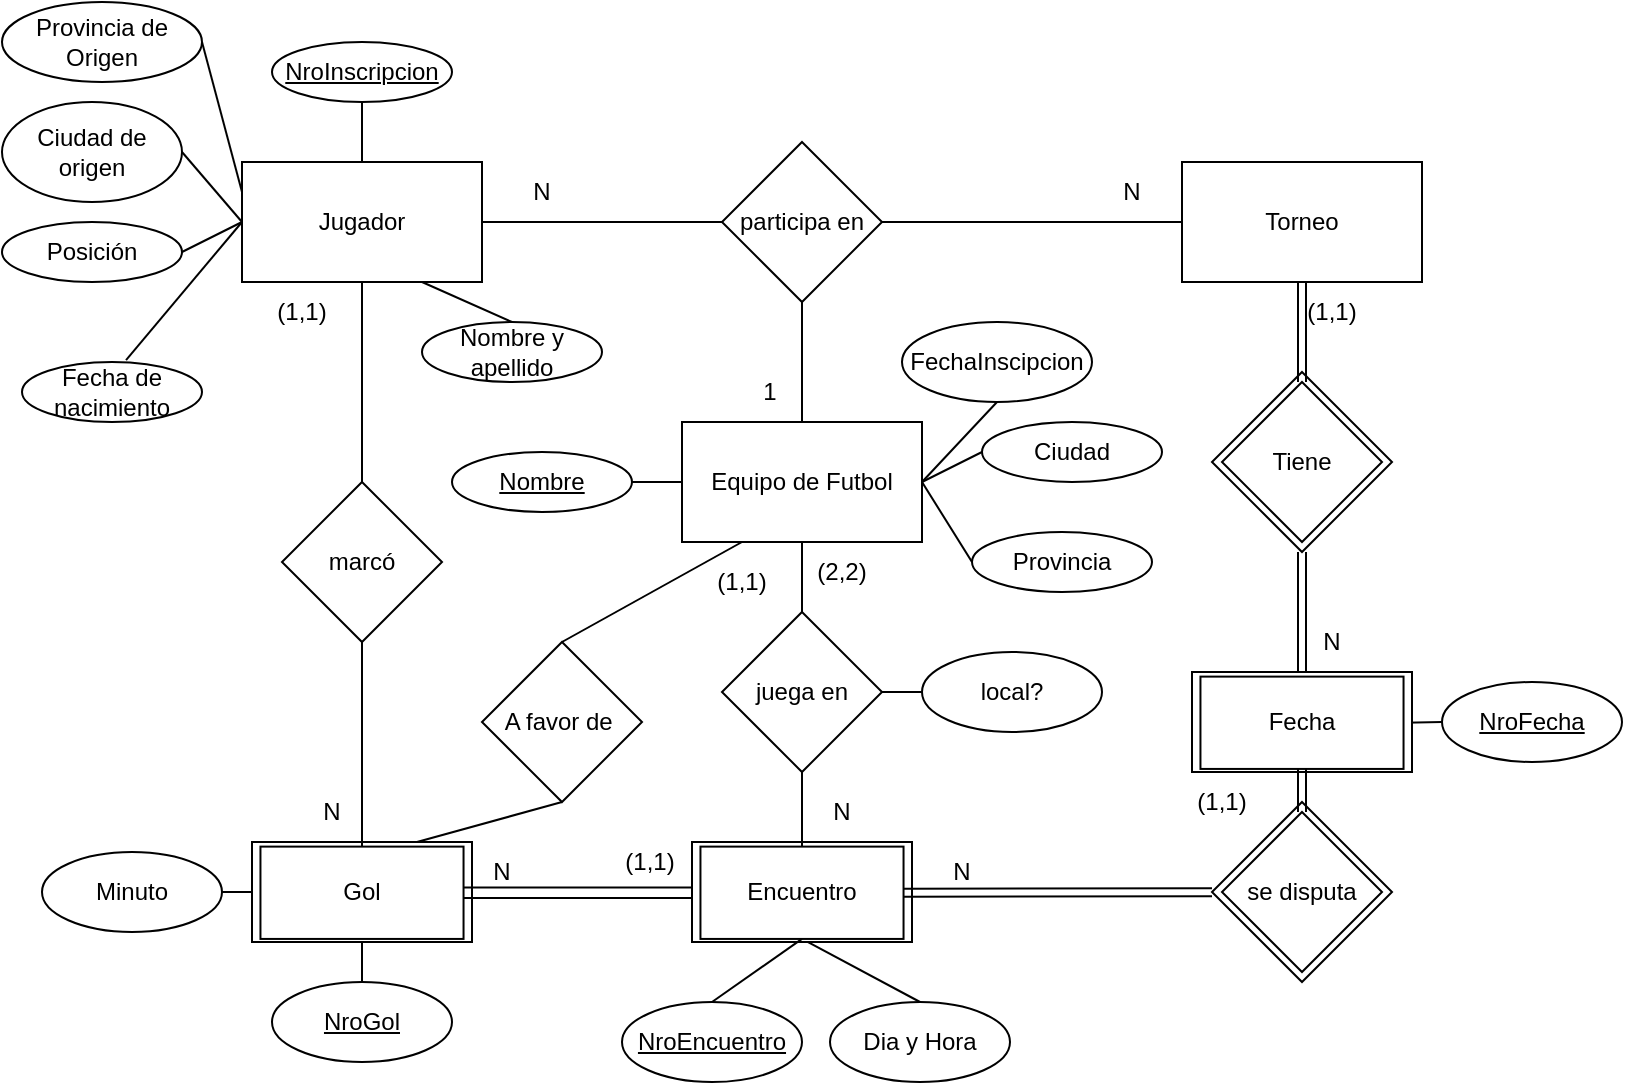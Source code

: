 <mxfile version="21.1.0" type="device">
  <diagram name="Página-1" id="syx6TanqXz7abNU1U-BA">
    <mxGraphModel dx="920" dy="377" grid="1" gridSize="10" guides="1" tooltips="1" connect="1" arrows="1" fold="1" page="1" pageScale="1" pageWidth="827" pageHeight="1169" math="0" shadow="0">
      <root>
        <mxCell id="0" />
        <mxCell id="1" parent="0" />
        <mxCell id="jLMDX9WhjYqnc2QiXSGX-3" value="" style="rhombus;whiteSpace=wrap;html=1;" parent="1" vertex="1">
          <mxGeometry x="605" y="225" width="90" height="90" as="geometry" />
        </mxCell>
        <mxCell id="nP9h4O7x623DdZkwCpyF-2" value="Equipo de Futbol" style="rounded=0;whiteSpace=wrap;html=1;" parent="1" vertex="1">
          <mxGeometry x="340" y="250" width="120" height="60" as="geometry" />
        </mxCell>
        <mxCell id="nP9h4O7x623DdZkwCpyF-3" value="Jugador" style="rounded=0;whiteSpace=wrap;html=1;" parent="1" vertex="1">
          <mxGeometry x="120" y="120" width="120" height="60" as="geometry" />
        </mxCell>
        <mxCell id="nP9h4O7x623DdZkwCpyF-4" value="Torneo" style="rounded=0;whiteSpace=wrap;html=1;" parent="1" vertex="1">
          <mxGeometry x="590" y="120" width="120" height="60" as="geometry" />
        </mxCell>
        <mxCell id="nP9h4O7x623DdZkwCpyF-6" value="participa en" style="rhombus;whiteSpace=wrap;html=1;" parent="1" vertex="1">
          <mxGeometry x="360" y="110" width="80" height="80" as="geometry" />
        </mxCell>
        <mxCell id="nP9h4O7x623DdZkwCpyF-14" value="" style="endArrow=none;html=1;rounded=0;entryX=0;entryY=0.5;entryDx=0;entryDy=0;exitX=1;exitY=0.5;exitDx=0;exitDy=0;" parent="1" source="nP9h4O7x623DdZkwCpyF-3" target="nP9h4O7x623DdZkwCpyF-6" edge="1">
          <mxGeometry width="50" height="50" relative="1" as="geometry">
            <mxPoint x="240" y="210" as="sourcePoint" />
            <mxPoint x="360" y="210" as="targetPoint" />
          </mxGeometry>
        </mxCell>
        <mxCell id="nP9h4O7x623DdZkwCpyF-23" value="&lt;u&gt;NroInscripcion&lt;/u&gt;" style="ellipse;whiteSpace=wrap;html=1;" parent="1" vertex="1">
          <mxGeometry x="135" y="60" width="90" height="30" as="geometry" />
        </mxCell>
        <mxCell id="nP9h4O7x623DdZkwCpyF-24" value="Nombre y apellido" style="ellipse;whiteSpace=wrap;html=1;" parent="1" vertex="1">
          <mxGeometry x="210" y="200" width="90" height="30" as="geometry" />
        </mxCell>
        <mxCell id="nP9h4O7x623DdZkwCpyF-25" value="Fecha de nacimiento" style="ellipse;whiteSpace=wrap;html=1;" parent="1" vertex="1">
          <mxGeometry x="10" y="220" width="90" height="30" as="geometry" />
        </mxCell>
        <mxCell id="nP9h4O7x623DdZkwCpyF-26" value="Ciudad de origen" style="ellipse;whiteSpace=wrap;html=1;" parent="1" vertex="1">
          <mxGeometry y="90" width="90" height="50" as="geometry" />
        </mxCell>
        <mxCell id="nP9h4O7x623DdZkwCpyF-27" value="Posición" style="ellipse;whiteSpace=wrap;html=1;" parent="1" vertex="1">
          <mxGeometry y="150" width="90" height="30" as="geometry" />
        </mxCell>
        <mxCell id="nP9h4O7x623DdZkwCpyF-29" value="" style="endArrow=none;html=1;rounded=0;entryX=0.5;entryY=1;entryDx=0;entryDy=0;exitX=0.5;exitY=0;exitDx=0;exitDy=0;" parent="1" source="nP9h4O7x623DdZkwCpyF-3" target="nP9h4O7x623DdZkwCpyF-23" edge="1">
          <mxGeometry width="50" height="50" relative="1" as="geometry">
            <mxPoint x="390" y="260" as="sourcePoint" />
            <mxPoint x="440" y="210" as="targetPoint" />
          </mxGeometry>
        </mxCell>
        <mxCell id="nP9h4O7x623DdZkwCpyF-30" value="" style="endArrow=none;html=1;rounded=0;entryX=0.75;entryY=1;entryDx=0;entryDy=0;exitX=0.5;exitY=0;exitDx=0;exitDy=0;" parent="1" source="nP9h4O7x623DdZkwCpyF-24" target="nP9h4O7x623DdZkwCpyF-3" edge="1">
          <mxGeometry width="50" height="50" relative="1" as="geometry">
            <mxPoint x="190" y="130" as="sourcePoint" />
            <mxPoint x="190" y="100" as="targetPoint" />
          </mxGeometry>
        </mxCell>
        <mxCell id="nP9h4O7x623DdZkwCpyF-31" value="" style="endArrow=none;html=1;rounded=0;entryX=0;entryY=0.5;entryDx=0;entryDy=0;exitX=0.578;exitY=-0.033;exitDx=0;exitDy=0;exitPerimeter=0;" parent="1" source="nP9h4O7x623DdZkwCpyF-25" target="nP9h4O7x623DdZkwCpyF-3" edge="1">
          <mxGeometry width="50" height="50" relative="1" as="geometry">
            <mxPoint x="200" y="140" as="sourcePoint" />
            <mxPoint x="200" y="110" as="targetPoint" />
          </mxGeometry>
        </mxCell>
        <mxCell id="nP9h4O7x623DdZkwCpyF-32" value="" style="endArrow=none;html=1;rounded=0;entryX=1;entryY=0.5;entryDx=0;entryDy=0;exitX=0;exitY=0.5;exitDx=0;exitDy=0;" parent="1" source="nP9h4O7x623DdZkwCpyF-3" target="nP9h4O7x623DdZkwCpyF-26" edge="1">
          <mxGeometry width="50" height="50" relative="1" as="geometry">
            <mxPoint x="210" y="150" as="sourcePoint" />
            <mxPoint x="210" y="120" as="targetPoint" />
          </mxGeometry>
        </mxCell>
        <mxCell id="nP9h4O7x623DdZkwCpyF-33" value="" style="endArrow=none;html=1;rounded=0;entryX=1;entryY=0.5;entryDx=0;entryDy=0;exitX=0;exitY=0.5;exitDx=0;exitDy=0;" parent="1" source="nP9h4O7x623DdZkwCpyF-3" target="nP9h4O7x623DdZkwCpyF-27" edge="1">
          <mxGeometry width="50" height="50" relative="1" as="geometry">
            <mxPoint x="220" y="160" as="sourcePoint" />
            <mxPoint x="220" y="130" as="targetPoint" />
          </mxGeometry>
        </mxCell>
        <mxCell id="nP9h4O7x623DdZkwCpyF-36" value="&lt;u&gt;Nombre&lt;/u&gt;" style="ellipse;whiteSpace=wrap;html=1;" parent="1" vertex="1">
          <mxGeometry x="225" y="265" width="90" height="30" as="geometry" />
        </mxCell>
        <mxCell id="nP9h4O7x623DdZkwCpyF-37" value="Ciudad" style="ellipse;whiteSpace=wrap;html=1;" parent="1" vertex="1">
          <mxGeometry x="490" y="250" width="90" height="30" as="geometry" />
        </mxCell>
        <mxCell id="nP9h4O7x623DdZkwCpyF-38" value="Provincia" style="ellipse;whiteSpace=wrap;html=1;" parent="1" vertex="1">
          <mxGeometry x="485" y="305" width="90" height="30" as="geometry" />
        </mxCell>
        <mxCell id="nP9h4O7x623DdZkwCpyF-41" value="" style="endArrow=none;html=1;rounded=0;entryX=0;entryY=0.5;entryDx=0;entryDy=0;exitX=1;exitY=0.5;exitDx=0;exitDy=0;" parent="1" source="nP9h4O7x623DdZkwCpyF-2" target="nP9h4O7x623DdZkwCpyF-37" edge="1">
          <mxGeometry width="50" height="50" relative="1" as="geometry">
            <mxPoint x="410" y="260" as="sourcePoint" />
            <mxPoint x="410" y="230" as="targetPoint" />
          </mxGeometry>
        </mxCell>
        <mxCell id="nP9h4O7x623DdZkwCpyF-42" value="" style="endArrow=none;html=1;rounded=0;entryX=0;entryY=0.5;entryDx=0;entryDy=0;exitX=1;exitY=0.5;exitDx=0;exitDy=0;" parent="1" source="nP9h4O7x623DdZkwCpyF-2" target="nP9h4O7x623DdZkwCpyF-38" edge="1">
          <mxGeometry width="50" height="50" relative="1" as="geometry">
            <mxPoint x="470" y="290" as="sourcePoint" />
            <mxPoint x="500" y="275" as="targetPoint" />
          </mxGeometry>
        </mxCell>
        <mxCell id="nP9h4O7x623DdZkwCpyF-45" value="FechaInscipcion&lt;br&gt;" style="ellipse;whiteSpace=wrap;html=1;" parent="1" vertex="1">
          <mxGeometry x="450" y="200" width="95" height="40" as="geometry" />
        </mxCell>
        <mxCell id="nP9h4O7x623DdZkwCpyF-46" value="" style="endArrow=none;html=1;rounded=0;entryX=0.5;entryY=1;entryDx=0;entryDy=0;exitX=1;exitY=0.5;exitDx=0;exitDy=0;" parent="1" target="nP9h4O7x623DdZkwCpyF-45" edge="1" source="nP9h4O7x623DdZkwCpyF-2">
          <mxGeometry width="50" height="50" relative="1" as="geometry">
            <mxPoint x="400" y="310" as="sourcePoint" />
            <mxPoint x="440" y="305" as="targetPoint" />
          </mxGeometry>
        </mxCell>
        <mxCell id="jLMDX9WhjYqnc2QiXSGX-1" value="" style="shape=link;html=1;rounded=0;entryX=0.5;entryY=1;entryDx=0;entryDy=0;exitX=0.5;exitY=0;exitDx=0;exitDy=0;" parent="1" source="jLMDX9WhjYqnc2QiXSGX-2" target="nP9h4O7x623DdZkwCpyF-4" edge="1">
          <mxGeometry width="100" relative="1" as="geometry">
            <mxPoint x="600" y="225" as="sourcePoint" />
            <mxPoint x="650" y="215.0" as="targetPoint" />
          </mxGeometry>
        </mxCell>
        <mxCell id="jLMDX9WhjYqnc2QiXSGX-2" value="Tiene" style="rhombus;whiteSpace=wrap;html=1;" parent="1" vertex="1">
          <mxGeometry x="610" y="230" width="80" height="80" as="geometry" />
        </mxCell>
        <mxCell id="jLMDX9WhjYqnc2QiXSGX-28" style="edgeStyle=none;shape=connector;rounded=0;orthogonalLoop=1;jettySize=auto;html=1;exitX=0;exitY=0.5;exitDx=0;exitDy=0;labelBackgroundColor=default;strokeColor=default;fontFamily=Helvetica;fontSize=12;fontColor=default;endArrow=none;entryX=1;entryY=0.5;entryDx=0;entryDy=0;" parent="1" source="jLMDX9WhjYqnc2QiXSGX-7" target="jLMDX9WhjYqnc2QiXSGX-20" edge="1">
          <mxGeometry relative="1" as="geometry">
            <mxPoint x="870" y="310" as="targetPoint" />
          </mxGeometry>
        </mxCell>
        <mxCell id="jLMDX9WhjYqnc2QiXSGX-7" value="&lt;u&gt;NroFecha&lt;/u&gt;" style="ellipse;whiteSpace=wrap;html=1;strokeColor=default;fontFamily=Helvetica;fontSize=12;fontColor=default;fillColor=default;" parent="1" vertex="1">
          <mxGeometry x="720" y="380" width="90" height="40" as="geometry" />
        </mxCell>
        <mxCell id="jLMDX9WhjYqnc2QiXSGX-9" value="Dia y Hora" style="ellipse;whiteSpace=wrap;html=1;strokeColor=default;fontFamily=Helvetica;fontSize=12;fontColor=default;fillColor=default;" parent="1" vertex="1">
          <mxGeometry x="414" y="540" width="90" height="40" as="geometry" />
        </mxCell>
        <mxCell id="jLMDX9WhjYqnc2QiXSGX-10" value="" style="endArrow=none;html=1;rounded=0;fontFamily=Helvetica;fontSize=12;fontColor=default;entryX=0.5;entryY=0;entryDx=0;entryDy=0;exitX=0.5;exitY=1;exitDx=0;exitDy=0;" parent="1" source="q1SjCqq7xsJDzZB61bRr-15" target="jLMDX9WhjYqnc2QiXSGX-9" edge="1">
          <mxGeometry width="50" height="50" relative="1" as="geometry">
            <mxPoint x="680" y="130" as="sourcePoint" />
            <mxPoint x="725" y="130" as="targetPoint" />
          </mxGeometry>
        </mxCell>
        <mxCell id="jLMDX9WhjYqnc2QiXSGX-12" value="" style="shape=link;html=1;rounded=0;fontFamily=Helvetica;fontSize=12;fontColor=default;exitX=0.5;exitY=1;exitDx=0;exitDy=0;entryX=0.5;entryY=0;entryDx=0;entryDy=0;" parent="1" source="jLMDX9WhjYqnc2QiXSGX-3" target="jLMDX9WhjYqnc2QiXSGX-21" edge="1">
          <mxGeometry width="100" relative="1" as="geometry">
            <mxPoint x="540" y="270" as="sourcePoint" />
            <mxPoint x="600" y="370" as="targetPoint" />
          </mxGeometry>
        </mxCell>
        <mxCell id="jLMDX9WhjYqnc2QiXSGX-25" value="" style="group" parent="1" vertex="1" connectable="0">
          <mxGeometry x="595" y="375" width="110" height="50" as="geometry" />
        </mxCell>
        <mxCell id="jLMDX9WhjYqnc2QiXSGX-21" value="" style="rounded=0;whiteSpace=wrap;html=1;strokeColor=default;fontFamily=Helvetica;fontSize=12;fontColor=default;fillColor=default;" parent="jLMDX9WhjYqnc2QiXSGX-25" vertex="1">
          <mxGeometry width="110" height="50" as="geometry" />
        </mxCell>
        <mxCell id="jLMDX9WhjYqnc2QiXSGX-20" value="Fecha" style="rounded=0;whiteSpace=wrap;html=1;strokeColor=default;fontFamily=Helvetica;fontSize=12;fontColor=default;fillColor=default;" parent="jLMDX9WhjYqnc2QiXSGX-25" vertex="1">
          <mxGeometry x="4.231" y="2.308" width="101.538" height="46.154" as="geometry" />
        </mxCell>
        <mxCell id="jLMDX9WhjYqnc2QiXSGX-29" value="" style="group" parent="1" vertex="1" connectable="0">
          <mxGeometry x="125" y="460" width="110" height="50" as="geometry" />
        </mxCell>
        <mxCell id="jLMDX9WhjYqnc2QiXSGX-30" value="" style="rounded=0;whiteSpace=wrap;html=1;strokeColor=default;fontFamily=Helvetica;fontSize=12;fontColor=default;fillColor=default;" parent="jLMDX9WhjYqnc2QiXSGX-29" vertex="1">
          <mxGeometry width="110" height="50" as="geometry" />
        </mxCell>
        <mxCell id="jLMDX9WhjYqnc2QiXSGX-31" value="Gol" style="rounded=0;whiteSpace=wrap;html=1;strokeColor=default;fontFamily=Helvetica;fontSize=12;fontColor=default;fillColor=default;" parent="jLMDX9WhjYqnc2QiXSGX-29" vertex="1">
          <mxGeometry x="4.231" y="2.308" width="101.538" height="46.154" as="geometry" />
        </mxCell>
        <mxCell id="jLMDX9WhjYqnc2QiXSGX-40" value="" style="shape=link;html=1;rounded=0;fontFamily=Helvetica;fontSize=12;fontColor=default;labelBackgroundColor=default;strokeColor=default;endArrow=none;entryX=0;entryY=0.5;entryDx=0;entryDy=0;exitX=1;exitY=0.5;exitDx=0;exitDy=0;width=5.294;" parent="1" source="jLMDX9WhjYqnc2QiXSGX-31" target="q1SjCqq7xsJDzZB61bRr-15" edge="1">
          <mxGeometry width="100" relative="1" as="geometry">
            <mxPoint x="150" y="320" as="sourcePoint" />
            <mxPoint x="135" y="495" as="targetPoint" />
          </mxGeometry>
        </mxCell>
        <mxCell id="jLMDX9WhjYqnc2QiXSGX-42" style="edgeStyle=none;shape=connector;rounded=0;orthogonalLoop=1;jettySize=auto;html=1;exitX=0.5;exitY=0;exitDx=0;exitDy=0;entryX=0.5;entryY=1;entryDx=0;entryDy=0;labelBackgroundColor=default;strokeColor=default;fontFamily=Helvetica;fontSize=12;fontColor=default;endArrow=none;" parent="1" source="jLMDX9WhjYqnc2QiXSGX-41" target="jLMDX9WhjYqnc2QiXSGX-30" edge="1">
          <mxGeometry relative="1" as="geometry" />
        </mxCell>
        <mxCell id="jLMDX9WhjYqnc2QiXSGX-41" value="&lt;u&gt;NroGol&lt;/u&gt;" style="ellipse;whiteSpace=wrap;html=1;strokeColor=default;fontFamily=Helvetica;fontSize=12;fontColor=default;fillColor=default;rounded=0;" parent="1" vertex="1">
          <mxGeometry x="135" y="530" width="90" height="40" as="geometry" />
        </mxCell>
        <mxCell id="jLMDX9WhjYqnc2QiXSGX-43" value="Minuto" style="ellipse;whiteSpace=wrap;html=1;strokeColor=default;fontFamily=Helvetica;fontSize=12;fontColor=default;fillColor=default;rounded=0;" parent="1" vertex="1">
          <mxGeometry x="20" y="465" width="90" height="40" as="geometry" />
        </mxCell>
        <mxCell id="jLMDX9WhjYqnc2QiXSGX-44" style="edgeStyle=none;shape=connector;rounded=0;orthogonalLoop=1;jettySize=auto;html=1;exitX=0;exitY=0.5;exitDx=0;exitDy=0;entryX=1;entryY=0.5;entryDx=0;entryDy=0;labelBackgroundColor=default;strokeColor=default;fontFamily=Helvetica;fontSize=12;fontColor=default;endArrow=none;" parent="1" source="jLMDX9WhjYqnc2QiXSGX-30" target="jLMDX9WhjYqnc2QiXSGX-43" edge="1">
          <mxGeometry relative="1" as="geometry" />
        </mxCell>
        <mxCell id="3FyedS1p1ZvCjYf3QSC5-1" value="marcó" style="rhombus;whiteSpace=wrap;html=1;" parent="1" vertex="1">
          <mxGeometry x="140" y="280" width="80" height="80" as="geometry" />
        </mxCell>
        <mxCell id="3FyedS1p1ZvCjYf3QSC5-7" value="A favor de&amp;nbsp;" style="rhombus;whiteSpace=wrap;html=1;" parent="1" vertex="1">
          <mxGeometry x="240" y="360" width="80" height="80" as="geometry" />
        </mxCell>
        <mxCell id="3FyedS1p1ZvCjYf3QSC5-11" value="juega en" style="rhombus;whiteSpace=wrap;html=1;" parent="1" vertex="1">
          <mxGeometry x="360" y="345" width="80" height="80" as="geometry" />
        </mxCell>
        <mxCell id="3FyedS1p1ZvCjYf3QSC5-16" value="local?" style="ellipse;whiteSpace=wrap;html=1;strokeColor=default;fontFamily=Helvetica;fontSize=12;fontColor=default;fillColor=default;" parent="1" vertex="1">
          <mxGeometry x="460" y="365" width="90" height="40" as="geometry" />
        </mxCell>
        <mxCell id="q1SjCqq7xsJDzZB61bRr-4" value="" style="endArrow=none;html=1;rounded=0;fontFamily=Helvetica;fontSize=12;fontColor=default;entryX=0;entryY=0.5;entryDx=0;entryDy=0;exitX=1;exitY=0.5;exitDx=0;exitDy=0;" edge="1" parent="1" source="nP9h4O7x623DdZkwCpyF-36" target="nP9h4O7x623DdZkwCpyF-2">
          <mxGeometry width="50" height="50" relative="1" as="geometry">
            <mxPoint x="560" y="220" as="sourcePoint" />
            <mxPoint x="605" y="220" as="targetPoint" />
          </mxGeometry>
        </mxCell>
        <mxCell id="q1SjCqq7xsJDzZB61bRr-6" value="" style="endArrow=none;html=1;rounded=0;fontFamily=Helvetica;fontSize=12;fontColor=default;entryX=0;entryY=0.5;entryDx=0;entryDy=0;exitX=1;exitY=0.5;exitDx=0;exitDy=0;" edge="1" parent="1" source="nP9h4O7x623DdZkwCpyF-6" target="nP9h4O7x623DdZkwCpyF-4">
          <mxGeometry width="50" height="50" relative="1" as="geometry">
            <mxPoint x="680" y="330" as="sourcePoint" />
            <mxPoint x="725" y="330" as="targetPoint" />
          </mxGeometry>
        </mxCell>
        <mxCell id="q1SjCqq7xsJDzZB61bRr-7" value="" style="endArrow=none;html=1;rounded=0;fontFamily=Helvetica;fontSize=12;fontColor=default;entryX=0.5;entryY=0;entryDx=0;entryDy=0;exitX=0.5;exitY=1;exitDx=0;exitDy=0;" edge="1" parent="1" source="nP9h4O7x623DdZkwCpyF-6" target="nP9h4O7x623DdZkwCpyF-2">
          <mxGeometry width="50" height="50" relative="1" as="geometry">
            <mxPoint x="680" y="330" as="sourcePoint" />
            <mxPoint x="725" y="330" as="targetPoint" />
          </mxGeometry>
        </mxCell>
        <mxCell id="q1SjCqq7xsJDzZB61bRr-13" value="" style="group" vertex="1" connectable="0" parent="1">
          <mxGeometry x="345" y="460" width="110" height="50" as="geometry" />
        </mxCell>
        <mxCell id="q1SjCqq7xsJDzZB61bRr-14" value="" style="rounded=0;whiteSpace=wrap;html=1;strokeColor=default;fontFamily=Helvetica;fontSize=12;fontColor=default;fillColor=default;" vertex="1" parent="q1SjCqq7xsJDzZB61bRr-13">
          <mxGeometry width="110" height="50" as="geometry" />
        </mxCell>
        <mxCell id="q1SjCqq7xsJDzZB61bRr-15" value="Encuentro" style="rounded=0;whiteSpace=wrap;html=1;strokeColor=default;fontFamily=Helvetica;fontSize=12;fontColor=default;fillColor=default;" vertex="1" parent="q1SjCqq7xsJDzZB61bRr-13">
          <mxGeometry x="4.231" y="2.308" width="101.538" height="46.154" as="geometry" />
        </mxCell>
        <mxCell id="q1SjCqq7xsJDzZB61bRr-16" value="" style="endArrow=none;html=1;rounded=0;fontFamily=Helvetica;fontSize=12;fontColor=default;exitX=1;exitY=0.5;exitDx=0;exitDy=0;" edge="1" parent="1" source="3FyedS1p1ZvCjYf3QSC5-11" target="3FyedS1p1ZvCjYf3QSC5-16">
          <mxGeometry width="50" height="50" relative="1" as="geometry">
            <mxPoint x="570" y="310" as="sourcePoint" />
            <mxPoint x="615" y="310" as="targetPoint" />
          </mxGeometry>
        </mxCell>
        <mxCell id="q1SjCqq7xsJDzZB61bRr-17" value="Provincia de Origen" style="ellipse;whiteSpace=wrap;html=1;strokeColor=default;fontFamily=Helvetica;fontSize=12;fontColor=default;fillColor=default;" vertex="1" parent="1">
          <mxGeometry y="40" width="100" height="40" as="geometry" />
        </mxCell>
        <mxCell id="q1SjCqq7xsJDzZB61bRr-18" value="" style="endArrow=none;html=1;rounded=0;fontFamily=Helvetica;fontSize=12;fontColor=default;entryX=0;entryY=0.25;entryDx=0;entryDy=0;exitX=1;exitY=0.5;exitDx=0;exitDy=0;" edge="1" parent="1" source="q1SjCqq7xsJDzZB61bRr-17" target="nP9h4O7x623DdZkwCpyF-3">
          <mxGeometry width="50" height="50" relative="1" as="geometry">
            <mxPoint x="570" y="200" as="sourcePoint" />
            <mxPoint x="615" y="200" as="targetPoint" />
          </mxGeometry>
        </mxCell>
        <mxCell id="q1SjCqq7xsJDzZB61bRr-19" value="" style="shape=link;html=1;rounded=0;fontFamily=Helvetica;fontSize=12;fontColor=default;exitX=1;exitY=0.5;exitDx=0;exitDy=0;" edge="1" parent="1" source="q1SjCqq7xsJDzZB61bRr-15" target="q1SjCqq7xsJDzZB61bRr-22">
          <mxGeometry width="100" relative="1" as="geometry">
            <mxPoint x="540" y="430" as="sourcePoint" />
            <mxPoint x="580" y="484" as="targetPoint" />
            <Array as="points" />
          </mxGeometry>
        </mxCell>
        <mxCell id="q1SjCqq7xsJDzZB61bRr-21" value="" style="endArrow=none;html=1;rounded=0;fontFamily=Helvetica;fontSize=12;fontColor=default;entryX=0.5;entryY=0;entryDx=0;entryDy=0;exitX=0.5;exitY=1;exitDx=0;exitDy=0;" edge="1" parent="1" source="nP9h4O7x623DdZkwCpyF-2" target="3FyedS1p1ZvCjYf3QSC5-11">
          <mxGeometry width="50" height="50" relative="1" as="geometry">
            <mxPoint x="450" y="310" as="sourcePoint" />
            <mxPoint x="495" y="310" as="targetPoint" />
          </mxGeometry>
        </mxCell>
        <mxCell id="q1SjCqq7xsJDzZB61bRr-22" value="" style="group" vertex="1" connectable="0" parent="1">
          <mxGeometry x="605" y="440" width="90" height="90" as="geometry" />
        </mxCell>
        <mxCell id="q1SjCqq7xsJDzZB61bRr-23" value="" style="rhombus;whiteSpace=wrap;html=1;" vertex="1" parent="q1SjCqq7xsJDzZB61bRr-22">
          <mxGeometry width="90" height="90" as="geometry" />
        </mxCell>
        <mxCell id="q1SjCqq7xsJDzZB61bRr-24" value="se disputa" style="rhombus;whiteSpace=wrap;html=1;" vertex="1" parent="q1SjCqq7xsJDzZB61bRr-22">
          <mxGeometry x="5" y="5" width="80" height="80" as="geometry" />
        </mxCell>
        <mxCell id="q1SjCqq7xsJDzZB61bRr-25" value="" style="shape=link;html=1;rounded=0;fontFamily=Helvetica;fontSize=12;fontColor=default;entryX=0.5;entryY=0;entryDx=0;entryDy=0;exitX=0.5;exitY=1;exitDx=0;exitDy=0;" edge="1" parent="1" source="jLMDX9WhjYqnc2QiXSGX-20" target="q1SjCqq7xsJDzZB61bRr-24">
          <mxGeometry width="100" relative="1" as="geometry">
            <mxPoint x="645" y="430" as="sourcePoint" />
            <mxPoint x="540" y="310" as="targetPoint" />
          </mxGeometry>
        </mxCell>
        <mxCell id="q1SjCqq7xsJDzZB61bRr-26" value="" style="endArrow=none;html=1;rounded=0;fontFamily=Helvetica;fontSize=12;fontColor=default;entryX=0.5;entryY=0;entryDx=0;entryDy=0;exitX=0.5;exitY=1;exitDx=0;exitDy=0;" edge="1" parent="1" source="3FyedS1p1ZvCjYf3QSC5-11" target="q1SjCqq7xsJDzZB61bRr-15">
          <mxGeometry width="50" height="50" relative="1" as="geometry">
            <mxPoint x="460" y="310" as="sourcePoint" />
            <mxPoint x="505" y="310" as="targetPoint" />
          </mxGeometry>
        </mxCell>
        <mxCell id="q1SjCqq7xsJDzZB61bRr-27" value="&lt;u&gt;NroEncuentro&lt;/u&gt;" style="ellipse;whiteSpace=wrap;html=1;strokeColor=default;fontFamily=Helvetica;fontSize=12;fontColor=default;fillColor=default;" vertex="1" parent="1">
          <mxGeometry x="310" y="540" width="90" height="40" as="geometry" />
        </mxCell>
        <mxCell id="q1SjCqq7xsJDzZB61bRr-28" value="" style="endArrow=none;html=1;rounded=0;fontFamily=Helvetica;fontSize=12;fontColor=default;entryX=0.5;entryY=0;entryDx=0;entryDy=0;exitX=0.5;exitY=1;exitDx=0;exitDy=0;" edge="1" parent="1" source="q1SjCqq7xsJDzZB61bRr-15" target="q1SjCqq7xsJDzZB61bRr-27">
          <mxGeometry width="50" height="50" relative="1" as="geometry">
            <mxPoint x="460" y="310" as="sourcePoint" />
            <mxPoint x="505" y="310" as="targetPoint" />
          </mxGeometry>
        </mxCell>
        <mxCell id="q1SjCqq7xsJDzZB61bRr-29" value="" style="endArrow=none;html=1;rounded=0;fontFamily=Helvetica;fontSize=12;fontColor=default;entryX=0.5;entryY=0;entryDx=0;entryDy=0;exitX=0.5;exitY=1;exitDx=0;exitDy=0;" edge="1" parent="1" source="nP9h4O7x623DdZkwCpyF-3" target="3FyedS1p1ZvCjYf3QSC5-1">
          <mxGeometry width="50" height="50" relative="1" as="geometry">
            <mxPoint x="350" y="310" as="sourcePoint" />
            <mxPoint x="395" y="310" as="targetPoint" />
          </mxGeometry>
        </mxCell>
        <mxCell id="q1SjCqq7xsJDzZB61bRr-30" value="" style="endArrow=none;html=1;rounded=0;fontFamily=Helvetica;fontSize=12;fontColor=default;entryX=0.5;entryY=1;entryDx=0;entryDy=0;exitX=0.5;exitY=0;exitDx=0;exitDy=0;" edge="1" parent="1" source="jLMDX9WhjYqnc2QiXSGX-31" target="3FyedS1p1ZvCjYf3QSC5-1">
          <mxGeometry width="50" height="50" relative="1" as="geometry">
            <mxPoint x="350" y="310" as="sourcePoint" />
            <mxPoint x="395" y="310" as="targetPoint" />
          </mxGeometry>
        </mxCell>
        <mxCell id="q1SjCqq7xsJDzZB61bRr-31" value="" style="endArrow=none;html=1;rounded=0;fontFamily=Helvetica;fontSize=12;fontColor=default;entryX=0.25;entryY=1;entryDx=0;entryDy=0;exitX=0.5;exitY=0;exitDx=0;exitDy=0;" edge="1" parent="1" source="3FyedS1p1ZvCjYf3QSC5-7" target="nP9h4O7x623DdZkwCpyF-2">
          <mxGeometry width="50" height="50" relative="1" as="geometry">
            <mxPoint x="350" y="310" as="sourcePoint" />
            <mxPoint x="395" y="310" as="targetPoint" />
          </mxGeometry>
        </mxCell>
        <mxCell id="q1SjCqq7xsJDzZB61bRr-32" value="" style="endArrow=none;html=1;rounded=0;fontFamily=Helvetica;fontSize=12;fontColor=default;entryX=0.5;entryY=1;entryDx=0;entryDy=0;exitX=0.75;exitY=0;exitDx=0;exitDy=0;" edge="1" parent="1" source="jLMDX9WhjYqnc2QiXSGX-30" target="3FyedS1p1ZvCjYf3QSC5-7">
          <mxGeometry width="50" height="50" relative="1" as="geometry">
            <mxPoint x="350" y="310" as="sourcePoint" />
            <mxPoint x="395" y="310" as="targetPoint" />
          </mxGeometry>
        </mxCell>
        <mxCell id="q1SjCqq7xsJDzZB61bRr-33" value="1" style="text;html=1;strokeColor=none;fillColor=none;align=center;verticalAlign=middle;whiteSpace=wrap;rounded=0;" vertex="1" parent="1">
          <mxGeometry x="354" y="220.0" width="60" height="30" as="geometry" />
        </mxCell>
        <mxCell id="q1SjCqq7xsJDzZB61bRr-34" value="N" style="text;html=1;strokeColor=none;fillColor=none;align=center;verticalAlign=middle;whiteSpace=wrap;rounded=0;" vertex="1" parent="1">
          <mxGeometry x="240" y="120.0" width="60" height="30" as="geometry" />
        </mxCell>
        <mxCell id="q1SjCqq7xsJDzZB61bRr-35" value="N" style="text;html=1;strokeColor=none;fillColor=none;align=center;verticalAlign=middle;whiteSpace=wrap;rounded=0;" vertex="1" parent="1">
          <mxGeometry x="535" y="120.0" width="60" height="30" as="geometry" />
        </mxCell>
        <mxCell id="q1SjCqq7xsJDzZB61bRr-36" value="(1,1)" style="text;html=1;strokeColor=none;fillColor=none;align=center;verticalAlign=middle;whiteSpace=wrap;rounded=0;" vertex="1" parent="1">
          <mxGeometry x="635" y="180.0" width="60" height="30" as="geometry" />
        </mxCell>
        <mxCell id="q1SjCqq7xsJDzZB61bRr-37" value="N" style="text;html=1;strokeColor=none;fillColor=none;align=center;verticalAlign=middle;whiteSpace=wrap;rounded=0;" vertex="1" parent="1">
          <mxGeometry x="635" y="345.0" width="60" height="30" as="geometry" />
        </mxCell>
        <mxCell id="q1SjCqq7xsJDzZB61bRr-38" value="N" style="text;html=1;strokeColor=none;fillColor=none;align=center;verticalAlign=middle;whiteSpace=wrap;rounded=0;" vertex="1" parent="1">
          <mxGeometry x="450" y="460.0" width="60" height="30" as="geometry" />
        </mxCell>
        <mxCell id="q1SjCqq7xsJDzZB61bRr-39" value="(1,1)" style="text;html=1;strokeColor=none;fillColor=none;align=center;verticalAlign=middle;whiteSpace=wrap;rounded=0;" vertex="1" parent="1">
          <mxGeometry x="580" y="425.0" width="60" height="30" as="geometry" />
        </mxCell>
        <mxCell id="q1SjCqq7xsJDzZB61bRr-40" value="(2,2)" style="text;html=1;strokeColor=none;fillColor=none;align=center;verticalAlign=middle;whiteSpace=wrap;rounded=0;" vertex="1" parent="1">
          <mxGeometry x="390" y="310.0" width="60" height="30" as="geometry" />
        </mxCell>
        <mxCell id="q1SjCqq7xsJDzZB61bRr-41" value="N" style="text;html=1;strokeColor=none;fillColor=none;align=center;verticalAlign=middle;whiteSpace=wrap;rounded=0;" vertex="1" parent="1">
          <mxGeometry x="390" y="430" width="60" height="30" as="geometry" />
        </mxCell>
        <mxCell id="q1SjCqq7xsJDzZB61bRr-42" value="N" style="text;html=1;strokeColor=none;fillColor=none;align=center;verticalAlign=middle;whiteSpace=wrap;rounded=0;" vertex="1" parent="1">
          <mxGeometry x="220" y="460" width="60" height="30" as="geometry" />
        </mxCell>
        <mxCell id="q1SjCqq7xsJDzZB61bRr-43" value="(1,1)" style="text;html=1;strokeColor=none;fillColor=none;align=center;verticalAlign=middle;whiteSpace=wrap;rounded=0;" vertex="1" parent="1">
          <mxGeometry x="294" y="455" width="60" height="30" as="geometry" />
        </mxCell>
        <mxCell id="q1SjCqq7xsJDzZB61bRr-44" value="N" style="text;html=1;strokeColor=none;fillColor=none;align=center;verticalAlign=middle;whiteSpace=wrap;rounded=0;" vertex="1" parent="1">
          <mxGeometry x="135" y="430" width="60" height="30" as="geometry" />
        </mxCell>
        <mxCell id="q1SjCqq7xsJDzZB61bRr-45" value="(1,1)" style="text;html=1;strokeColor=none;fillColor=none;align=center;verticalAlign=middle;whiteSpace=wrap;rounded=0;" vertex="1" parent="1">
          <mxGeometry x="120" y="180" width="60" height="30" as="geometry" />
        </mxCell>
        <mxCell id="q1SjCqq7xsJDzZB61bRr-46" value="(1,1)" style="text;html=1;strokeColor=none;fillColor=none;align=center;verticalAlign=middle;whiteSpace=wrap;rounded=0;" vertex="1" parent="1">
          <mxGeometry x="340" y="315" width="60" height="30" as="geometry" />
        </mxCell>
      </root>
    </mxGraphModel>
  </diagram>
</mxfile>
